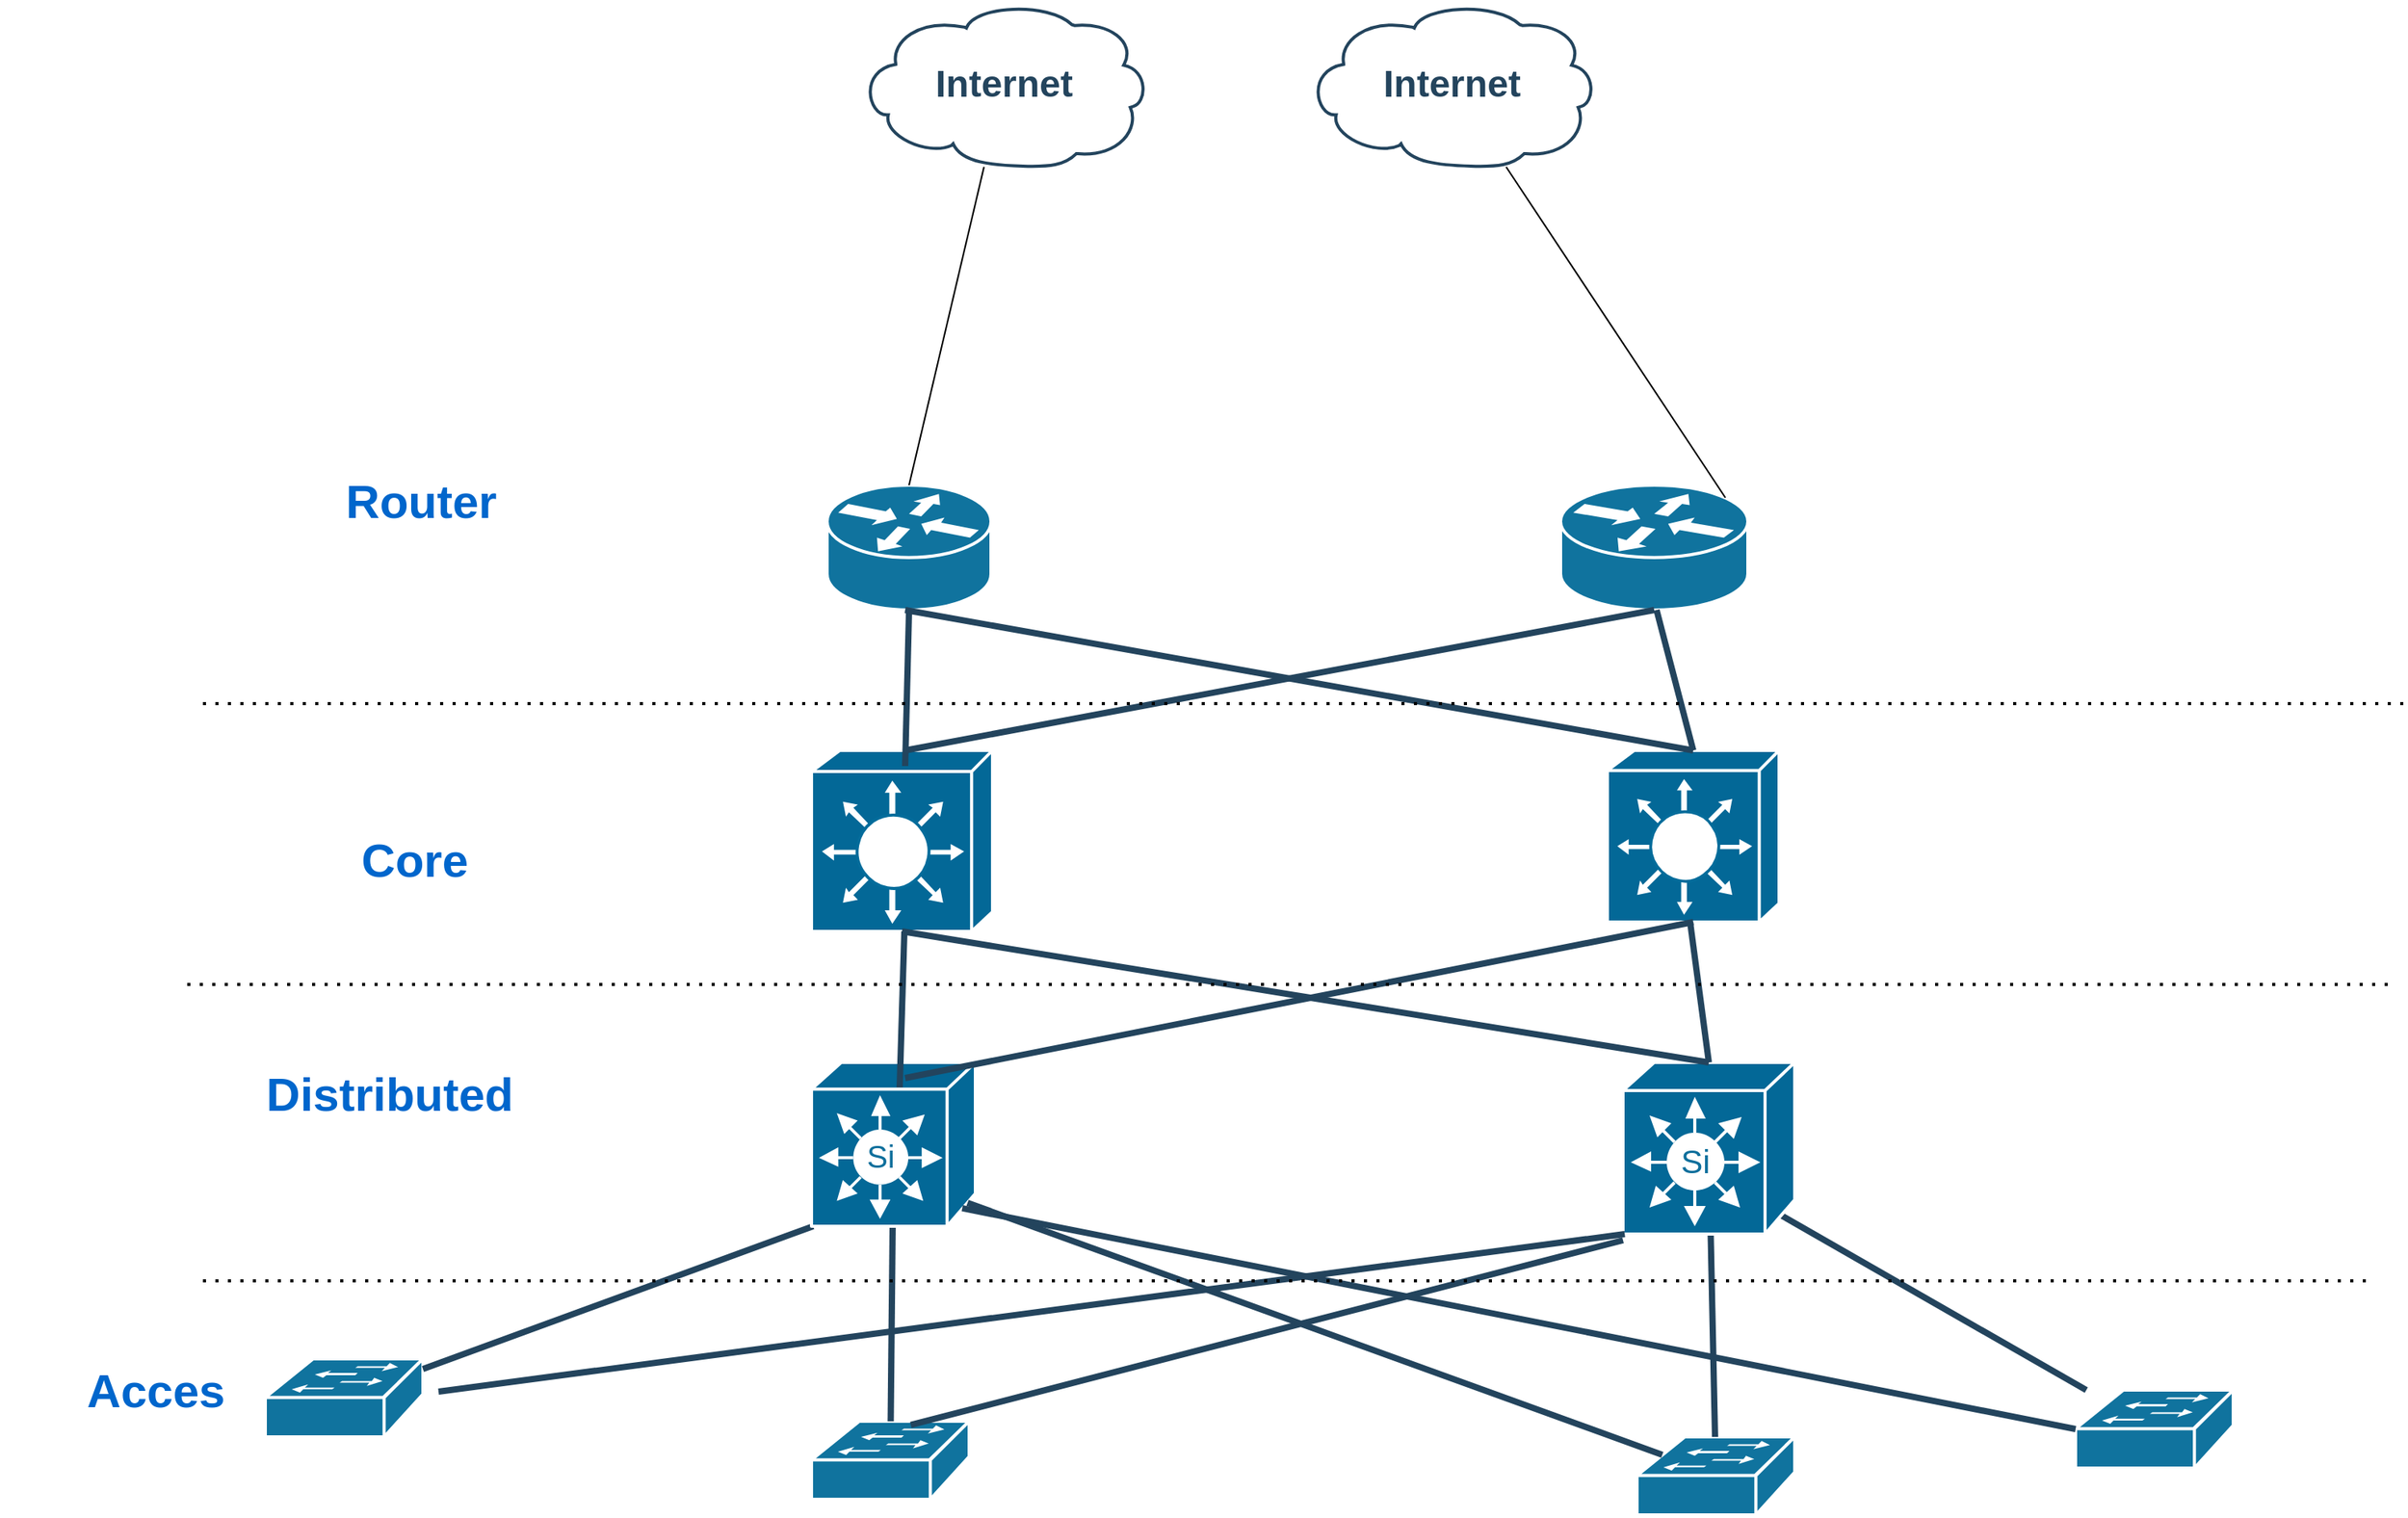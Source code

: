 <mxfile version="21.0.2" type="github">
  <diagram id="6a731a19-8d31-9384-78a2-239565b7b9f0" name="Page-1">
    <mxGraphModel dx="2140" dy="2389" grid="1" gridSize="10" guides="1" tooltips="1" connect="1" arrows="1" fold="1" page="1" pageScale="1" pageWidth="827" pageHeight="1169" background="none" math="0" shadow="0">
      <root>
        <mxCell id="0" />
        <mxCell id="1" parent="0" />
        <mxCell id="2109" value="Internet" style="shape=mxgraph.cisco.storage.cloud;html=1;dashed=0;strokeColor=#23445D;fillColor=#ffffff;strokeWidth=2;fontFamily=Helvetica;fontSize=24;fontColor=#23445D;align=center;fontStyle=1" parent="1" vertex="1">
          <mxGeometry x="897" y="-1140" width="186" height="106" as="geometry" />
        </mxCell>
        <mxCell id="2114" value="" style="shape=mxgraph.cisco.switches.workgroup_switch;html=1;dashed=0;fillColor=#10739E;strokeColor=#ffffff;strokeWidth=2;verticalLabelPosition=bottom;verticalAlign=top;fontFamily=Helvetica;fontSize=36;fontColor=#FFB366" parent="1" vertex="1">
          <mxGeometry x="230" y="-270" width="101" height="50" as="geometry" />
        </mxCell>
        <mxCell id="2115" value="" style="shape=mxgraph.cisco.switches.workgroup_switch;html=1;dashed=0;fillColor=#10739E;strokeColor=#ffffff;strokeWidth=2;verticalLabelPosition=bottom;verticalAlign=top;fontFamily=Helvetica;fontSize=36;fontColor=#FFB366" parent="1" vertex="1">
          <mxGeometry x="1109" y="-220" width="101" height="50" as="geometry" />
        </mxCell>
        <mxCell id="2116" value="" style="shape=mxgraph.cisco.switches.workgroup_switch;html=1;dashed=0;fillColor=#10739E;strokeColor=#ffffff;strokeWidth=2;verticalLabelPosition=bottom;verticalAlign=top;fontFamily=Helvetica;fontSize=36;fontColor=#FFB366" parent="1" vertex="1">
          <mxGeometry x="580" y="-230" width="101" height="50" as="geometry" />
        </mxCell>
        <mxCell id="2117" value="" style="shape=mxgraph.cisco.switches.workgroup_switch;html=1;dashed=0;fillColor=#10739E;strokeColor=#ffffff;strokeWidth=2;verticalLabelPosition=bottom;verticalAlign=top;fontFamily=Helvetica;fontSize=36;fontColor=#FFB366" parent="1" vertex="1">
          <mxGeometry x="1390" y="-250" width="101" height="50" as="geometry" />
        </mxCell>
        <mxCell id="2138" value="" style="shape=mxgraph.cisco.routers.router;html=1;dashed=0;fillColor=#10739E;strokeColor=#ffffff;strokeWidth=2;verticalLabelPosition=bottom;verticalAlign=top;fontFamily=Helvetica;fontSize=36;fontColor=#FFB366" parent="1" vertex="1">
          <mxGeometry x="590" y="-830" width="105" height="80" as="geometry" />
        </mxCell>
        <mxCell id="2172" style="edgeStyle=none;rounded=1;html=1;strokeColor=#23445D;endArrow=none;endFill=0;strokeWidth=4;exitX=0.01;exitY=1;exitDx=0;exitDy=0;exitPerimeter=0;" parent="1" source="j_z8CieyKllp7eG0pWuI-2267" target="2114" edge="1">
          <mxGeometry relative="1" as="geometry">
            <mxPoint x="587.754" y="-304" as="sourcePoint" />
          </mxGeometry>
        </mxCell>
        <mxCell id="2173" style="edgeStyle=none;rounded=1;html=1;strokeColor=#23445D;endArrow=none;endFill=0;strokeWidth=4" parent="1" source="j_z8CieyKllp7eG0pWuI-2267" target="2116" edge="1">
          <mxGeometry relative="1" as="geometry">
            <mxPoint x="569" y="52.24" as="sourcePoint" />
          </mxGeometry>
        </mxCell>
        <mxCell id="2175" style="edgeStyle=none;rounded=1;html=1;strokeColor=#23445D;endArrow=none;endFill=0;strokeWidth=4" parent="1" source="j_z8CieyKllp7eG0pWuI-2268" target="2115" edge="1">
          <mxGeometry relative="1" as="geometry">
            <mxPoint x="1498" y="34.16" as="sourcePoint" />
          </mxGeometry>
        </mxCell>
        <mxCell id="2176" style="edgeStyle=none;rounded=1;html=1;strokeColor=#23445D;endArrow=none;endFill=0;strokeWidth=4;exitX=0.92;exitY=0.89;exitDx=0;exitDy=0;exitPerimeter=0;" parent="1" source="j_z8CieyKllp7eG0pWuI-2268" target="2117" edge="1">
          <mxGeometry relative="1" as="geometry">
            <mxPoint x="1315.181" y="56.08" as="sourcePoint" />
          </mxGeometry>
        </mxCell>
        <mxCell id="j_z8CieyKllp7eG0pWuI-2257" value="" style="shape=mxgraph.cisco.routers.router;html=1;dashed=0;fillColor=#10739E;strokeColor=#ffffff;strokeWidth=2;verticalLabelPosition=bottom;verticalAlign=top;fontFamily=Helvetica;fontSize=36;fontColor=#FFB366" parent="1" vertex="1">
          <mxGeometry x="1060" y="-830" width="120" height="80" as="geometry" />
        </mxCell>
        <mxCell id="j_z8CieyKllp7eG0pWuI-2258" value="" style="endArrow=none;html=1;rounded=0;exitX=0.88;exitY=0.1;exitDx=0;exitDy=0;exitPerimeter=0;" parent="1" source="j_z8CieyKllp7eG0pWuI-2257" target="2109" edge="1">
          <mxGeometry width="50" height="50" relative="1" as="geometry">
            <mxPoint x="1047" y="-650" as="sourcePoint" />
            <mxPoint x="1007" y="-820" as="targetPoint" />
          </mxGeometry>
        </mxCell>
        <mxCell id="j_z8CieyKllp7eG0pWuI-2259" value="" style="endArrow=none;html=1;rounded=0;exitX=0.5;exitY=0;exitDx=0;exitDy=0;exitPerimeter=0;" parent="1" source="2138" target="j_z8CieyKllp7eG0pWuI-2260" edge="1">
          <mxGeometry width="50" height="50" relative="1" as="geometry">
            <mxPoint x="1127" y="-480" as="sourcePoint" />
            <mxPoint x="1177" y="-530" as="targetPoint" />
          </mxGeometry>
        </mxCell>
        <mxCell id="j_z8CieyKllp7eG0pWuI-2260" value="Internet" style="shape=mxgraph.cisco.storage.cloud;html=1;dashed=0;strokeColor=#23445D;fillColor=#ffffff;strokeWidth=2;fontFamily=Helvetica;fontSize=24;fontColor=#23445D;align=center;fontStyle=1" parent="1" vertex="1">
          <mxGeometry x="610" y="-1140" width="186" height="106" as="geometry" />
        </mxCell>
        <mxCell id="j_z8CieyKllp7eG0pWuI-2265" value="" style="shape=mxgraph.cisco.switches.layer_3_switch;sketch=0;html=1;pointerEvents=1;dashed=0;fillColor=#036897;strokeColor=#ffffff;strokeWidth=2;verticalLabelPosition=bottom;verticalAlign=top;align=center;outlineConnect=0;" parent="1" vertex="1">
          <mxGeometry x="580" y="-660" width="116" height="116" as="geometry" />
        </mxCell>
        <mxCell id="j_z8CieyKllp7eG0pWuI-2266" value="" style="shape=mxgraph.cisco.switches.layer_3_switch;sketch=0;html=1;pointerEvents=1;dashed=0;fillColor=#036897;strokeColor=#ffffff;strokeWidth=2;verticalLabelPosition=bottom;verticalAlign=top;align=center;outlineConnect=0;" parent="1" vertex="1">
          <mxGeometry x="1090" y="-660" width="110" height="110" as="geometry" />
        </mxCell>
        <mxCell id="j_z8CieyKllp7eG0pWuI-2267" value="" style="shape=mxgraph.cisco.switches.simultilayer_switch;sketch=0;html=1;pointerEvents=1;dashed=0;fillColor=#036897;strokeColor=#ffffff;strokeWidth=2;verticalLabelPosition=bottom;verticalAlign=top;align=center;outlineConnect=0;" parent="1" vertex="1">
          <mxGeometry x="580" y="-460" width="105" height="105" as="geometry" />
        </mxCell>
        <mxCell id="j_z8CieyKllp7eG0pWuI-2268" value="" style="shape=mxgraph.cisco.switches.simultilayer_switch;sketch=0;html=1;pointerEvents=1;dashed=0;fillColor=#036897;strokeColor=#ffffff;strokeWidth=2;verticalLabelPosition=bottom;verticalAlign=top;align=center;outlineConnect=0;" parent="1" vertex="1">
          <mxGeometry x="1100" y="-460" width="110" height="110" as="geometry" />
        </mxCell>
        <mxCell id="LQ0Mnabtk8Fukb94RPoe-2260" style="edgeStyle=none;rounded=1;html=1;strokeColor=#23445D;endArrow=none;endFill=0;strokeWidth=4;entryX=0.63;entryY=0.047;entryDx=0;entryDy=0;entryPerimeter=0;" edge="1" parent="1" target="2116">
          <mxGeometry relative="1" as="geometry">
            <mxPoint x="1100" y="-346" as="sourcePoint" />
            <mxPoint x="580" y="-250" as="targetPoint" />
          </mxGeometry>
        </mxCell>
        <mxCell id="LQ0Mnabtk8Fukb94RPoe-2261" style="edgeStyle=none;rounded=1;html=1;strokeColor=#23445D;endArrow=none;endFill=0;strokeWidth=4;entryX=0.16;entryY=0.23;entryDx=0;entryDy=0;entryPerimeter=0;" edge="1" parent="1" target="2115">
          <mxGeometry relative="1" as="geometry">
            <mxPoint x="680" y="-370" as="sourcePoint" />
            <mxPoint x="764" y="-218" as="targetPoint" />
          </mxGeometry>
        </mxCell>
        <mxCell id="LQ0Mnabtk8Fukb94RPoe-2262" style="edgeStyle=none;rounded=1;html=1;strokeColor=#23445D;endArrow=none;endFill=0;strokeWidth=4;entryX=0;entryY=0.5;entryDx=0;entryDy=0;entryPerimeter=0;exitX=0.92;exitY=0.89;exitDx=0;exitDy=0;exitPerimeter=0;" edge="1" parent="1" source="j_z8CieyKllp7eG0pWuI-2267" target="2117">
          <mxGeometry relative="1" as="geometry">
            <mxPoint x="780" y="-345" as="sourcePoint" />
            <mxPoint x="925" y="-198" as="targetPoint" />
          </mxGeometry>
        </mxCell>
        <mxCell id="LQ0Mnabtk8Fukb94RPoe-2263" style="edgeStyle=none;rounded=1;html=1;strokeColor=#23445D;endArrow=none;endFill=0;strokeWidth=4;exitX=0.01;exitY=1;exitDx=0;exitDy=0;exitPerimeter=0;" edge="1" parent="1" source="j_z8CieyKllp7eG0pWuI-2268">
          <mxGeometry relative="1" as="geometry">
            <mxPoint x="701" y="-345" as="sourcePoint" />
            <mxPoint x="341" y="-249" as="targetPoint" />
          </mxGeometry>
        </mxCell>
        <mxCell id="LQ0Mnabtk8Fukb94RPoe-2264" style="edgeStyle=none;rounded=1;html=1;strokeColor=#23445D;endArrow=none;endFill=0;strokeWidth=4;exitX=0.5;exitY=1;exitDx=0;exitDy=0;exitPerimeter=0;" edge="1" parent="1" source="j_z8CieyKllp7eG0pWuI-2266">
          <mxGeometry relative="1" as="geometry">
            <mxPoint x="926" y="-544" as="sourcePoint" />
            <mxPoint x="640" y="-450" as="targetPoint" />
          </mxGeometry>
        </mxCell>
        <mxCell id="LQ0Mnabtk8Fukb94RPoe-2265" style="edgeStyle=none;rounded=1;html=1;strokeColor=#23445D;endArrow=none;endFill=0;strokeWidth=4;exitX=0.5;exitY=1;exitDx=0;exitDy=0;exitPerimeter=0;" edge="1" parent="1" source="j_z8CieyKllp7eG0pWuI-2257">
          <mxGeometry relative="1" as="geometry">
            <mxPoint x="923" y="-750" as="sourcePoint" />
            <mxPoint x="640" y="-660" as="targetPoint" />
          </mxGeometry>
        </mxCell>
        <mxCell id="LQ0Mnabtk8Fukb94RPoe-2266" style="edgeStyle=none;rounded=1;html=1;strokeColor=#23445D;endArrow=none;endFill=0;strokeWidth=4;exitX=0.5;exitY=1;exitDx=0;exitDy=0;exitPerimeter=0;" edge="1" parent="1" source="2138">
          <mxGeometry relative="1" as="geometry">
            <mxPoint x="823" y="-740" as="sourcePoint" />
            <mxPoint x="640" y="-650" as="targetPoint" />
          </mxGeometry>
        </mxCell>
        <mxCell id="LQ0Mnabtk8Fukb94RPoe-2267" style="edgeStyle=none;rounded=1;html=1;strokeColor=#23445D;endArrow=none;endFill=0;strokeWidth=4;exitX=0.5;exitY=1;exitDx=0;exitDy=0;exitPerimeter=0;entryX=0.5;entryY=0;entryDx=0;entryDy=0;entryPerimeter=0;" edge="1" parent="1" target="j_z8CieyKllp7eG0pWuI-2266">
          <mxGeometry relative="1" as="geometry">
            <mxPoint x="1121.5" y="-750" as="sourcePoint" />
            <mxPoint x="1118.5" y="-650" as="targetPoint" />
          </mxGeometry>
        </mxCell>
        <mxCell id="LQ0Mnabtk8Fukb94RPoe-2268" style="edgeStyle=none;rounded=1;html=1;strokeColor=#23445D;endArrow=none;endFill=0;strokeWidth=4;exitX=0.5;exitY=1;exitDx=0;exitDy=0;exitPerimeter=0;entryX=0.5;entryY=0;entryDx=0;entryDy=0;entryPerimeter=0;" edge="1" parent="1" target="j_z8CieyKllp7eG0pWuI-2268">
          <mxGeometry relative="1" as="geometry">
            <mxPoint x="1143" y="-550" as="sourcePoint" />
            <mxPoint x="1140" y="-450" as="targetPoint" />
          </mxGeometry>
        </mxCell>
        <mxCell id="LQ0Mnabtk8Fukb94RPoe-2269" style="edgeStyle=none;rounded=1;html=1;strokeColor=#23445D;endArrow=none;endFill=0;strokeWidth=4;exitX=0.5;exitY=1;exitDx=0;exitDy=0;exitPerimeter=0;" edge="1" parent="1">
          <mxGeometry relative="1" as="geometry">
            <mxPoint x="639.5" y="-544" as="sourcePoint" />
            <mxPoint x="636.5" y="-444" as="targetPoint" />
          </mxGeometry>
        </mxCell>
        <mxCell id="LQ0Mnabtk8Fukb94RPoe-2270" style="edgeStyle=none;rounded=1;html=1;strokeColor=#23445D;endArrow=none;endFill=0;strokeWidth=4;exitX=0.5;exitY=0;exitDx=0;exitDy=0;exitPerimeter=0;entryX=0.5;entryY=1;entryDx=0;entryDy=0;entryPerimeter=0;" edge="1" parent="1" source="j_z8CieyKllp7eG0pWuI-2268" target="j_z8CieyKllp7eG0pWuI-2265">
          <mxGeometry relative="1" as="geometry">
            <mxPoint x="930" y="-460" as="sourcePoint" />
            <mxPoint x="750" y="-540" as="targetPoint" />
          </mxGeometry>
        </mxCell>
        <mxCell id="LQ0Mnabtk8Fukb94RPoe-2271" style="edgeStyle=none;rounded=1;html=1;strokeColor=#23445D;endArrow=none;endFill=0;strokeWidth=4;exitX=0.5;exitY=0;exitDx=0;exitDy=0;exitPerimeter=0;" edge="1" parent="1" source="j_z8CieyKllp7eG0pWuI-2266">
          <mxGeometry relative="1" as="geometry">
            <mxPoint x="950" y="-670" as="sourcePoint" />
            <mxPoint x="640" y="-750" as="targetPoint" />
          </mxGeometry>
        </mxCell>
        <mxCell id="LQ0Mnabtk8Fukb94RPoe-2273" value="" style="endArrow=none;dashed=1;html=1;dashPattern=1 3;strokeWidth=2;rounded=0;" edge="1" parent="1">
          <mxGeometry width="50" height="50" relative="1" as="geometry">
            <mxPoint x="190" y="-690" as="sourcePoint" />
            <mxPoint x="1600" y="-690" as="targetPoint" />
          </mxGeometry>
        </mxCell>
        <mxCell id="LQ0Mnabtk8Fukb94RPoe-2274" value="" style="endArrow=none;dashed=1;html=1;dashPattern=1 3;strokeWidth=2;rounded=0;" edge="1" parent="1">
          <mxGeometry width="50" height="50" relative="1" as="geometry">
            <mxPoint x="180" y="-510" as="sourcePoint" />
            <mxPoint x="1590" y="-510" as="targetPoint" />
          </mxGeometry>
        </mxCell>
        <mxCell id="LQ0Mnabtk8Fukb94RPoe-2275" value="" style="endArrow=none;dashed=1;html=1;dashPattern=1 3;strokeWidth=2;rounded=0;" edge="1" parent="1">
          <mxGeometry width="50" height="50" relative="1" as="geometry">
            <mxPoint x="190" y="-320" as="sourcePoint" />
            <mxPoint x="1580" y="-320" as="targetPoint" />
          </mxGeometry>
        </mxCell>
        <mxCell id="LQ0Mnabtk8Fukb94RPoe-2277" value="Router" style="text;html=1;strokeColor=none;fillColor=none;align=center;verticalAlign=middle;whiteSpace=wrap;rounded=0;fontSize=30;fontStyle=1;fontColor=#0066CC;" vertex="1" parent="1">
          <mxGeometry x="230" y="-850" width="200" height="60" as="geometry" />
        </mxCell>
        <mxCell id="LQ0Mnabtk8Fukb94RPoe-2278" value="Core&amp;nbsp;" style="text;html=1;strokeColor=none;fillColor=none;align=center;verticalAlign=middle;whiteSpace=wrap;rounded=0;fontSize=30;fontStyle=1;fontColor=#0066CC;" vertex="1" parent="1">
          <mxGeometry x="230" y="-620" width="200" height="60" as="geometry" />
        </mxCell>
        <mxCell id="LQ0Mnabtk8Fukb94RPoe-2279" value="Distributed&amp;nbsp;" style="text;html=1;strokeColor=none;fillColor=none;align=center;verticalAlign=middle;whiteSpace=wrap;rounded=0;fontSize=30;fontStyle=1;fontColor=#0066CC;" vertex="1" parent="1">
          <mxGeometry x="214" y="-470" width="200" height="60" as="geometry" />
        </mxCell>
        <mxCell id="LQ0Mnabtk8Fukb94RPoe-2280" value="Acces" style="text;html=1;strokeColor=none;fillColor=none;align=center;verticalAlign=middle;whiteSpace=wrap;rounded=0;fontSize=30;fontStyle=1;fontColor=#0066CC;" vertex="1" parent="1">
          <mxGeometry x="60" y="-280" width="200" height="60" as="geometry" />
        </mxCell>
      </root>
    </mxGraphModel>
  </diagram>
</mxfile>
